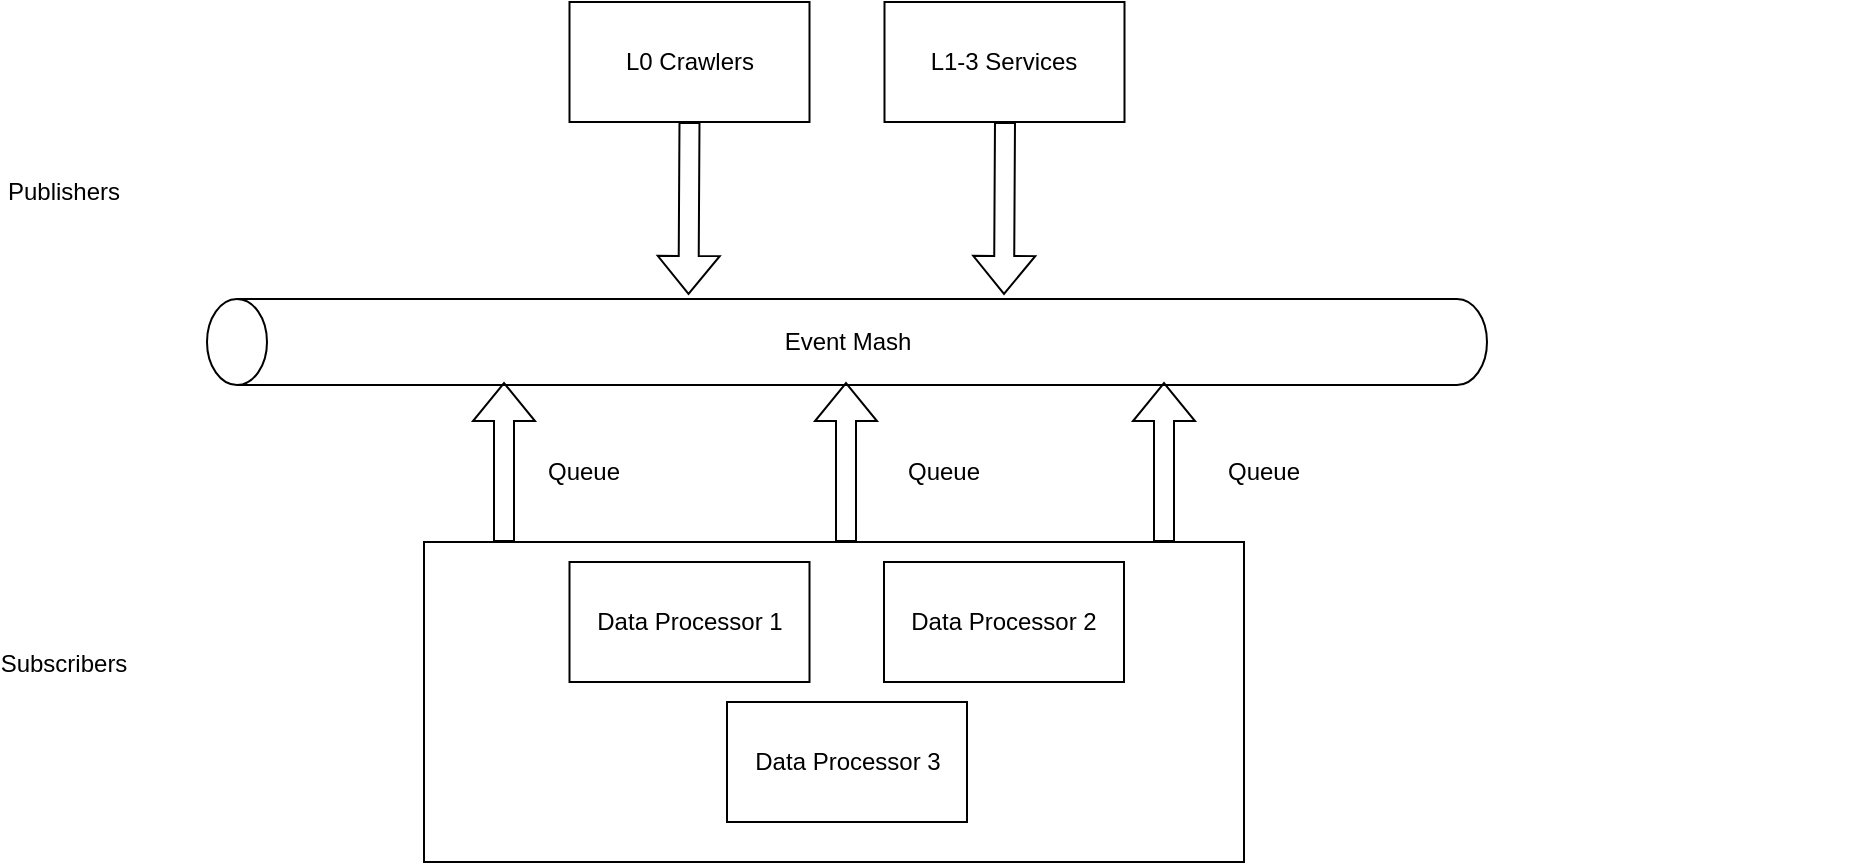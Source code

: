 <mxfile version="20.5.1" type="github">
  <diagram id="a7gbFWGGzf8Zfr4ufiJH" name="Page-1">
    <mxGraphModel dx="1426" dy="1320" grid="1" gridSize="10" guides="1" tooltips="1" connect="1" arrows="1" fold="1" page="1" pageScale="1" pageWidth="1654" pageHeight="1169" math="0" shadow="0">
      <root>
        <mxCell id="0" />
        <mxCell id="1" parent="0" />
        <mxCell id="3eLNF5xgnCl6N7QSNLwA-1" value="" style="shape=cylinder3;whiteSpace=wrap;html=1;boundedLbl=1;backgroundOutline=1;size=15;rotation=-90;" vertex="1" parent="1">
          <mxGeometry x="700" y="60" width="43" height="640" as="geometry" />
        </mxCell>
        <mxCell id="3eLNF5xgnCl6N7QSNLwA-2" value="Event Mash" style="text;html=1;strokeColor=none;fillColor=none;align=center;verticalAlign=middle;whiteSpace=wrap;rounded=0;" vertex="1" parent="1">
          <mxGeometry x="685.5" y="367.5" width="72" height="25" as="geometry" />
        </mxCell>
        <mxCell id="3eLNF5xgnCl6N7QSNLwA-3" value="" style="shape=flexArrow;endArrow=classic;html=1;rounded=0;" edge="1" parent="1">
          <mxGeometry width="50" height="50" relative="1" as="geometry">
            <mxPoint x="550" y="480" as="sourcePoint" />
            <mxPoint x="550" y="400" as="targetPoint" />
          </mxGeometry>
        </mxCell>
        <mxCell id="3eLNF5xgnCl6N7QSNLwA-4" value="Queue" style="text;html=1;strokeColor=none;fillColor=none;align=center;verticalAlign=middle;whiteSpace=wrap;rounded=0;" vertex="1" parent="1">
          <mxGeometry x="560" y="430" width="60" height="30" as="geometry" />
        </mxCell>
        <mxCell id="3eLNF5xgnCl6N7QSNLwA-5" value="" style="shape=flexArrow;endArrow=classic;html=1;rounded=0;" edge="1" parent="1">
          <mxGeometry width="50" height="50" relative="1" as="geometry">
            <mxPoint x="721" y="480" as="sourcePoint" />
            <mxPoint x="721" y="400" as="targetPoint" />
          </mxGeometry>
        </mxCell>
        <mxCell id="3eLNF5xgnCl6N7QSNLwA-6" value="Queue" style="text;html=1;strokeColor=none;fillColor=none;align=center;verticalAlign=middle;whiteSpace=wrap;rounded=0;" vertex="1" parent="1">
          <mxGeometry x="900" y="430" width="60" height="30" as="geometry" />
        </mxCell>
        <mxCell id="3eLNF5xgnCl6N7QSNLwA-7" value="" style="shape=flexArrow;endArrow=classic;html=1;rounded=0;" edge="1" parent="1">
          <mxGeometry width="50" height="50" relative="1" as="geometry">
            <mxPoint x="880" y="480" as="sourcePoint" />
            <mxPoint x="880" y="400" as="targetPoint" />
          </mxGeometry>
        </mxCell>
        <mxCell id="3eLNF5xgnCl6N7QSNLwA-8" value="Queue" style="text;html=1;strokeColor=none;fillColor=none;align=center;verticalAlign=middle;whiteSpace=wrap;rounded=0;" vertex="1" parent="1">
          <mxGeometry x="740" y="430" width="60" height="30" as="geometry" />
        </mxCell>
        <mxCell id="3eLNF5xgnCl6N7QSNLwA-9" value="" style="shape=image;verticalLabelPosition=bottom;labelBackgroundColor=default;verticalAlign=top;aspect=fixed;imageAspect=0;image=https://solace.com/wp-content/uploads/2019/01/Solace-logo-green.png;" vertex="1" parent="1">
          <mxGeometry x="1060" y="356.47" width="170" height="47.07" as="geometry" />
        </mxCell>
        <mxCell id="3eLNF5xgnCl6N7QSNLwA-10" value="L0 Crawlers" style="rounded=0;whiteSpace=wrap;html=1;" vertex="1" parent="1">
          <mxGeometry x="582.75" y="210" width="120" height="60" as="geometry" />
        </mxCell>
        <mxCell id="3eLNF5xgnCl6N7QSNLwA-11" value="L1-3 Services" style="rounded=0;whiteSpace=wrap;html=1;" vertex="1" parent="1">
          <mxGeometry x="740.25" y="210" width="120" height="60" as="geometry" />
        </mxCell>
        <mxCell id="3eLNF5xgnCl6N7QSNLwA-12" value="" style="shape=flexArrow;endArrow=classic;html=1;rounded=0;exitX=0.5;exitY=1;exitDx=0;exitDy=0;" edge="1" parent="1" source="3eLNF5xgnCl6N7QSNLwA-10">
          <mxGeometry width="50" height="50" relative="1" as="geometry">
            <mxPoint x="642.25" y="256.47" as="sourcePoint" />
            <mxPoint x="642.25" y="356.47" as="targetPoint" />
          </mxGeometry>
        </mxCell>
        <mxCell id="3eLNF5xgnCl6N7QSNLwA-13" value="" style="shape=flexArrow;endArrow=classic;html=1;rounded=0;exitX=0.5;exitY=1;exitDx=0;exitDy=0;" edge="1" parent="1">
          <mxGeometry width="50" height="50" relative="1" as="geometry">
            <mxPoint x="800.5" y="270" as="sourcePoint" />
            <mxPoint x="800" y="356.47" as="targetPoint" />
          </mxGeometry>
        </mxCell>
        <mxCell id="3eLNF5xgnCl6N7QSNLwA-14" value="" style="rounded=0;whiteSpace=wrap;html=1;" vertex="1" parent="1">
          <mxGeometry x="510" y="480" width="410" height="160" as="geometry" />
        </mxCell>
        <mxCell id="3eLNF5xgnCl6N7QSNLwA-15" value="Data Processor 1" style="rounded=0;whiteSpace=wrap;html=1;" vertex="1" parent="1">
          <mxGeometry x="582.75" y="490" width="120" height="60" as="geometry" />
        </mxCell>
        <mxCell id="3eLNF5xgnCl6N7QSNLwA-16" value="Data Processor 2" style="rounded=0;whiteSpace=wrap;html=1;" vertex="1" parent="1">
          <mxGeometry x="740" y="490" width="120" height="60" as="geometry" />
        </mxCell>
        <mxCell id="3eLNF5xgnCl6N7QSNLwA-17" value="Data Processor 3" style="rounded=0;whiteSpace=wrap;html=1;" vertex="1" parent="1">
          <mxGeometry x="661.5" y="560" width="120" height="60" as="geometry" />
        </mxCell>
        <mxCell id="3eLNF5xgnCl6N7QSNLwA-18" value="" style="shape=image;verticalLabelPosition=bottom;labelBackgroundColor=default;verticalAlign=top;aspect=fixed;imageAspect=0;image=https://upload.wikimedia.org/wikipedia/commons/d/de/AirflowLogo.png;" vertex="1" parent="1">
          <mxGeometry x="960" y="526.35" width="200" height="77.31" as="geometry" />
        </mxCell>
        <mxCell id="3eLNF5xgnCl6N7QSNLwA-19" value="Publishers" style="text;html=1;strokeColor=none;fillColor=none;align=center;verticalAlign=middle;whiteSpace=wrap;rounded=0;" vertex="1" parent="1">
          <mxGeometry x="300" y="290" width="60" height="30" as="geometry" />
        </mxCell>
        <mxCell id="3eLNF5xgnCl6N7QSNLwA-20" value="Subscribers" style="text;html=1;strokeColor=none;fillColor=none;align=center;verticalAlign=middle;whiteSpace=wrap;rounded=0;" vertex="1" parent="1">
          <mxGeometry x="300" y="526.35" width="60" height="30" as="geometry" />
        </mxCell>
      </root>
    </mxGraphModel>
  </diagram>
</mxfile>
